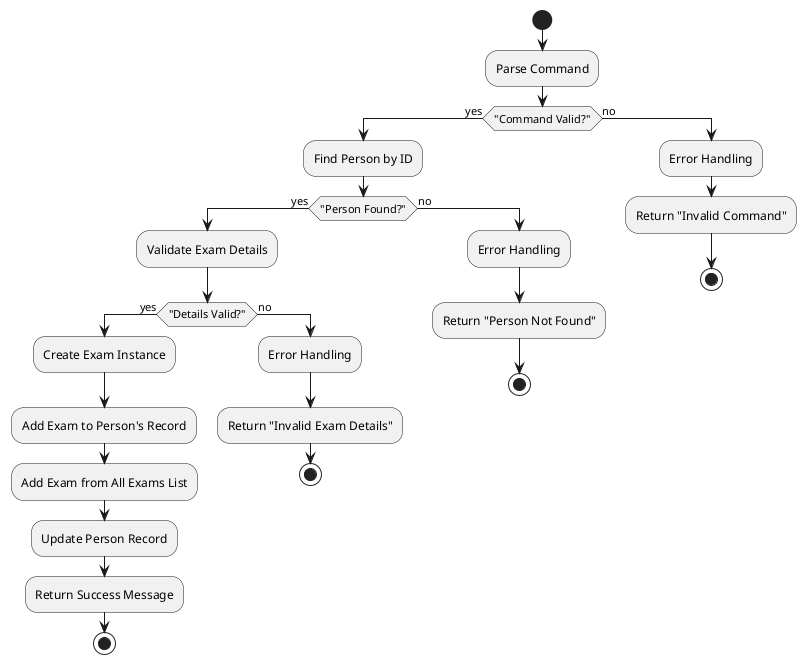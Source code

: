 @startuml
start
:Parse Command;
if ("Command Valid?") then (yes)
    :Find Person by ID;
    if ("Person Found?") then (yes)
        :Validate Exam Details;
        if ("Details Valid?") then (yes)
            :Create Exam Instance;
            :Add Exam to Person's Record;
            :Add Exam from All Exams List;
            :Update Person Record;
            :Return Success Message;
            stop
        else (no)
            :Error Handling;
            :Return "Invalid Exam Details";
            stop
        endif
    else (no)
        :Error Handling;
        :Return "Person Not Found";
        stop
    endif
else (no)
    :Error Handling;
    :Return "Invalid Command";
    stop
endif
@enduml
